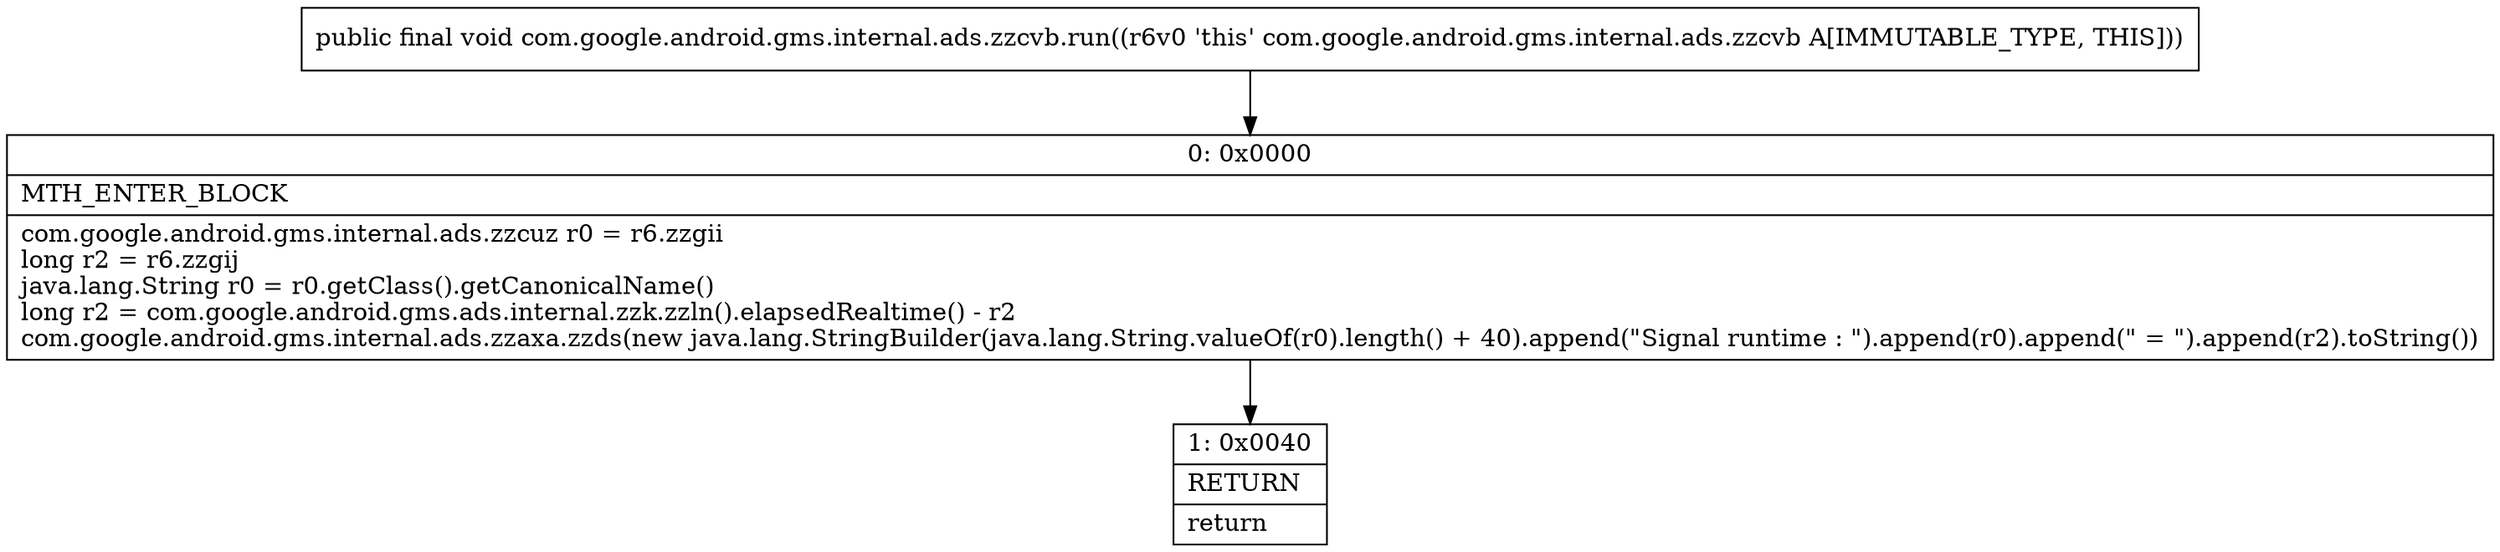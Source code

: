 digraph "CFG forcom.google.android.gms.internal.ads.zzcvb.run()V" {
Node_0 [shape=record,label="{0\:\ 0x0000|MTH_ENTER_BLOCK\l|com.google.android.gms.internal.ads.zzcuz r0 = r6.zzgii\llong r2 = r6.zzgij\ljava.lang.String r0 = r0.getClass().getCanonicalName()\llong r2 = com.google.android.gms.ads.internal.zzk.zzln().elapsedRealtime() \- r2\lcom.google.android.gms.internal.ads.zzaxa.zzds(new java.lang.StringBuilder(java.lang.String.valueOf(r0).length() + 40).append(\"Signal runtime : \").append(r0).append(\" = \").append(r2).toString())\l}"];
Node_1 [shape=record,label="{1\:\ 0x0040|RETURN\l|return\l}"];
MethodNode[shape=record,label="{public final void com.google.android.gms.internal.ads.zzcvb.run((r6v0 'this' com.google.android.gms.internal.ads.zzcvb A[IMMUTABLE_TYPE, THIS])) }"];
MethodNode -> Node_0;
Node_0 -> Node_1;
}

